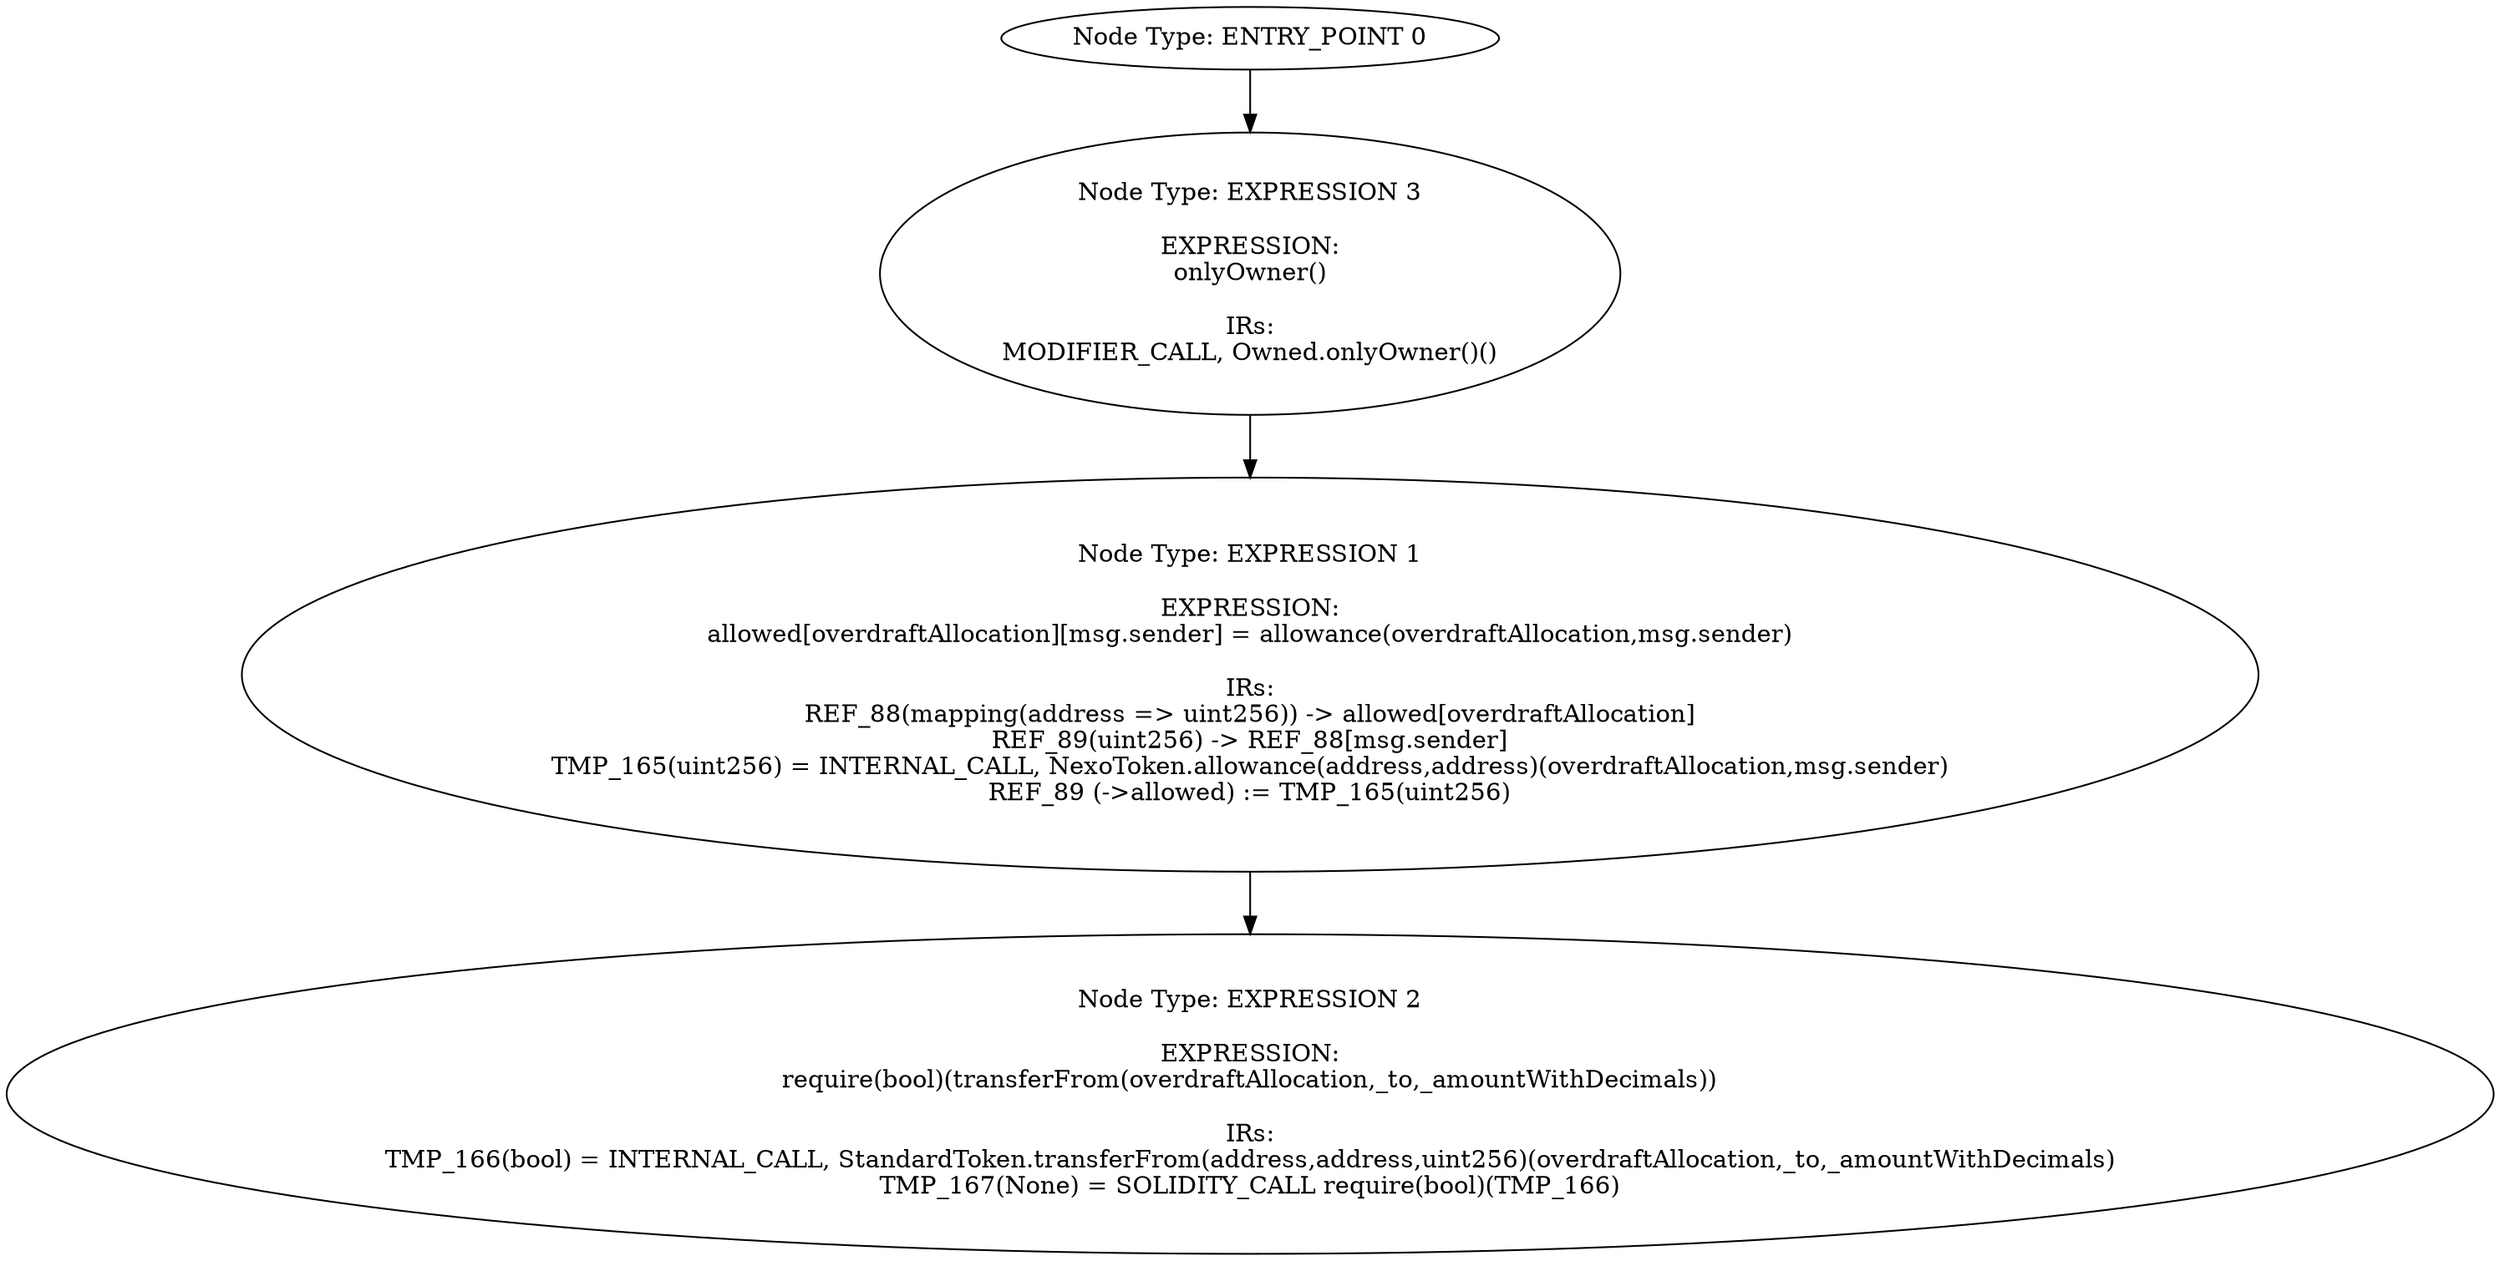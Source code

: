 digraph{
0[label="Node Type: ENTRY_POINT 0
"];
0->3;
1[label="Node Type: EXPRESSION 1

EXPRESSION:
allowed[overdraftAllocation][msg.sender] = allowance(overdraftAllocation,msg.sender)

IRs:
REF_88(mapping(address => uint256)) -> allowed[overdraftAllocation]
REF_89(uint256) -> REF_88[msg.sender]
TMP_165(uint256) = INTERNAL_CALL, NexoToken.allowance(address,address)(overdraftAllocation,msg.sender)
REF_89 (->allowed) := TMP_165(uint256)"];
1->2;
2[label="Node Type: EXPRESSION 2

EXPRESSION:
require(bool)(transferFrom(overdraftAllocation,_to,_amountWithDecimals))

IRs:
TMP_166(bool) = INTERNAL_CALL, StandardToken.transferFrom(address,address,uint256)(overdraftAllocation,_to,_amountWithDecimals)
TMP_167(None) = SOLIDITY_CALL require(bool)(TMP_166)"];
3[label="Node Type: EXPRESSION 3

EXPRESSION:
onlyOwner()

IRs:
MODIFIER_CALL, Owned.onlyOwner()()"];
3->1;
}
